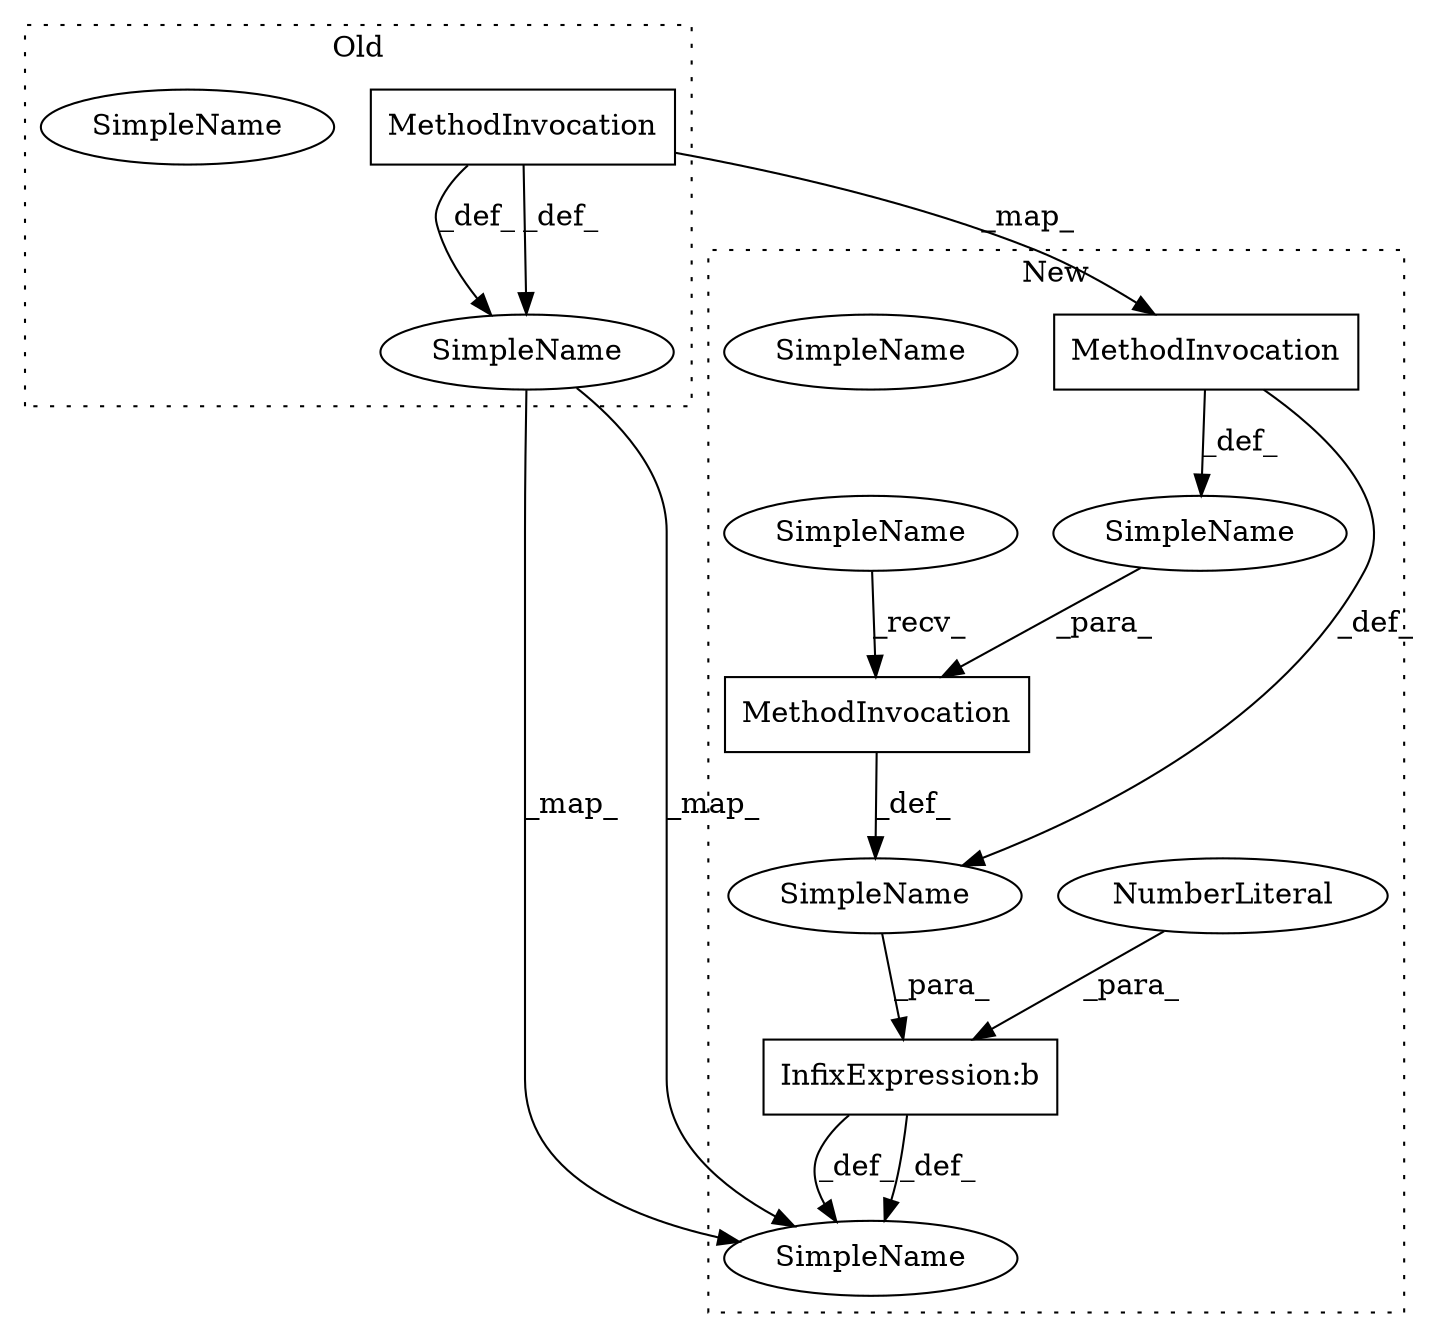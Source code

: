 digraph G {
subgraph cluster0 {
1 [label="MethodInvocation" a="32" s="5517,5546" l="5,1" shape="box"];
5 [label="SimpleName" a="42" s="5500" l="8" shape="ellipse"];
8 [label="SimpleName" a="42" s="5500" l="8" shape="ellipse"];
label = "Old";
style="dotted";
}
subgraph cluster1 {
2 [label="MethodInvocation" a="32" s="5526,5555" l="5,1" shape="box"];
3 [label="MethodInvocation" a="32" s="5514,5556" l="4,1" shape="box"];
4 [label="NumberLiteral" a="34" s="5560" l="1" shape="ellipse"];
6 [label="SimpleName" a="42" s="5499" l="7" shape="ellipse"];
7 [label="SimpleName" a="42" s="5508" l="5" shape="ellipse"];
9 [label="SimpleName" a="42" s="5499" l="7" shape="ellipse"];
10 [label="SimpleName" a="42" s="" l="" shape="ellipse"];
11 [label="SimpleName" a="42" s="" l="" shape="ellipse"];
12 [label="InfixExpression:b" a="27" s="5557" l="3" shape="box"];
label = "New";
style="dotted";
}
1 -> 8 [label="_def_"];
1 -> 2 [label="_map_"];
1 -> 8 [label="_def_"];
2 -> 10 [label="_def_"];
2 -> 11 [label="_def_"];
3 -> 10 [label="_def_"];
4 -> 12 [label="_para_"];
7 -> 3 [label="_recv_"];
8 -> 9 [label="_map_"];
8 -> 9 [label="_map_"];
10 -> 12 [label="_para_"];
11 -> 3 [label="_para_"];
12 -> 9 [label="_def_"];
12 -> 9 [label="_def_"];
}